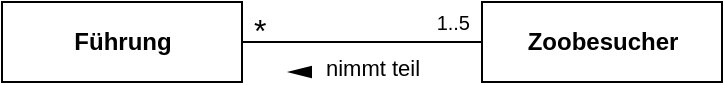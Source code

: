 <mxfile version="22.1.0" type="device">
  <diagram name="Seite-1" id="wXZOanlDAg1EenFPm3lP">
    <mxGraphModel dx="1044" dy="643" grid="1" gridSize="10" guides="1" tooltips="1" connect="1" arrows="1" fold="1" page="1" pageScale="1" pageWidth="827" pageHeight="1169" math="0" shadow="0">
      <root>
        <mxCell id="0" />
        <mxCell id="1" parent="0" />
        <mxCell id="-AqpcQuZfyqriuQmnOfk-1" value="Zoobesucher" style="html=1;fontStyle=1" vertex="1" parent="1">
          <mxGeometry x="320" y="80" width="120" height="40" as="geometry" />
        </mxCell>
        <mxCell id="-AqpcQuZfyqriuQmnOfk-2" value="nimmt teil" style="endArrow=none;html=1;endFill=0;verticalAlign=top;spacingBottom=0;labelPosition=center;verticalLabelPosition=middle;align=center;spacingRight=0;spacingTop=0;spacingLeft=10;labelBackgroundColor=none;" edge="1" parent="1" source="-AqpcQuZfyqriuQmnOfk-6" target="-AqpcQuZfyqriuQmnOfk-1">
          <mxGeometry relative="1" as="geometry">
            <mxPoint x="240" y="180" as="sourcePoint" />
            <mxPoint x="380" y="180" as="targetPoint" />
            <mxPoint as="offset" />
          </mxGeometry>
        </mxCell>
        <mxCell id="-AqpcQuZfyqriuQmnOfk-3" value="&lt;font style=&quot;font-size: 16px;&quot;&gt;*&lt;/font&gt;" style="resizable=0;html=1;align=left;verticalAlign=bottom;labelBackgroundColor=none;fontSize=10;spacingBottom=-5;spacingLeft=2;" connectable="0" vertex="1" parent="-AqpcQuZfyqriuQmnOfk-2">
          <mxGeometry x="-1" relative="1" as="geometry">
            <mxPoint x="2" as="offset" />
          </mxGeometry>
        </mxCell>
        <mxCell id="-AqpcQuZfyqriuQmnOfk-4" value="1..5" style="resizable=0;html=1;align=right;verticalAlign=bottom;labelBackgroundColor=none;fontSize=10;spacingLeft=0;spacing=2;spacingBottom=2;spacingRight=8;spacingTop=0;" connectable="0" vertex="1" parent="-AqpcQuZfyqriuQmnOfk-2">
          <mxGeometry x="1" relative="1" as="geometry">
            <mxPoint x="2" as="offset" />
          </mxGeometry>
        </mxCell>
        <mxCell id="-AqpcQuZfyqriuQmnOfk-6" value="Führung" style="html=1;fontStyle=1" vertex="1" parent="1">
          <mxGeometry x="80" y="80" width="120" height="40" as="geometry" />
        </mxCell>
        <mxCell id="-AqpcQuZfyqriuQmnOfk-8" value="" style="triangle;whiteSpace=wrap;html=1;dashed=0;direction=north;fillColor=#000000;aspect=fixed;rotation=-90;" vertex="1" parent="1">
          <mxGeometry x="227" y="110" width="5" height="10" as="geometry" />
        </mxCell>
      </root>
    </mxGraphModel>
  </diagram>
</mxfile>
